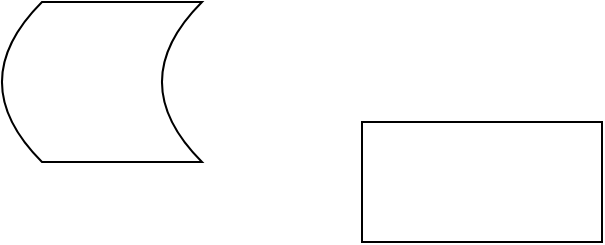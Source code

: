 <mxfile version="24.0.7" type="github">
  <diagram name="第 1 页" id="6YtAGA2pLDYQL2xqgKmg">
    <mxGraphModel dx="1050" dy="539" grid="1" gridSize="10" guides="1" tooltips="1" connect="1" arrows="1" fold="1" page="1" pageScale="1" pageWidth="827" pageHeight="1169" math="0" shadow="0">
      <root>
        <mxCell id="0" />
        <mxCell id="1" parent="0" />
        <mxCell id="c_GTYrPAv1IX5h7zrbBX-1" value="" style="rounded=0;whiteSpace=wrap;html=1;" vertex="1" parent="1">
          <mxGeometry x="350" y="250" width="120" height="60" as="geometry" />
        </mxCell>
        <mxCell id="c_GTYrPAv1IX5h7zrbBX-2" value="" style="shape=dataStorage;whiteSpace=wrap;html=1;fixedSize=1;" vertex="1" parent="1">
          <mxGeometry x="170" y="190" width="100" height="80" as="geometry" />
        </mxCell>
      </root>
    </mxGraphModel>
  </diagram>
</mxfile>
